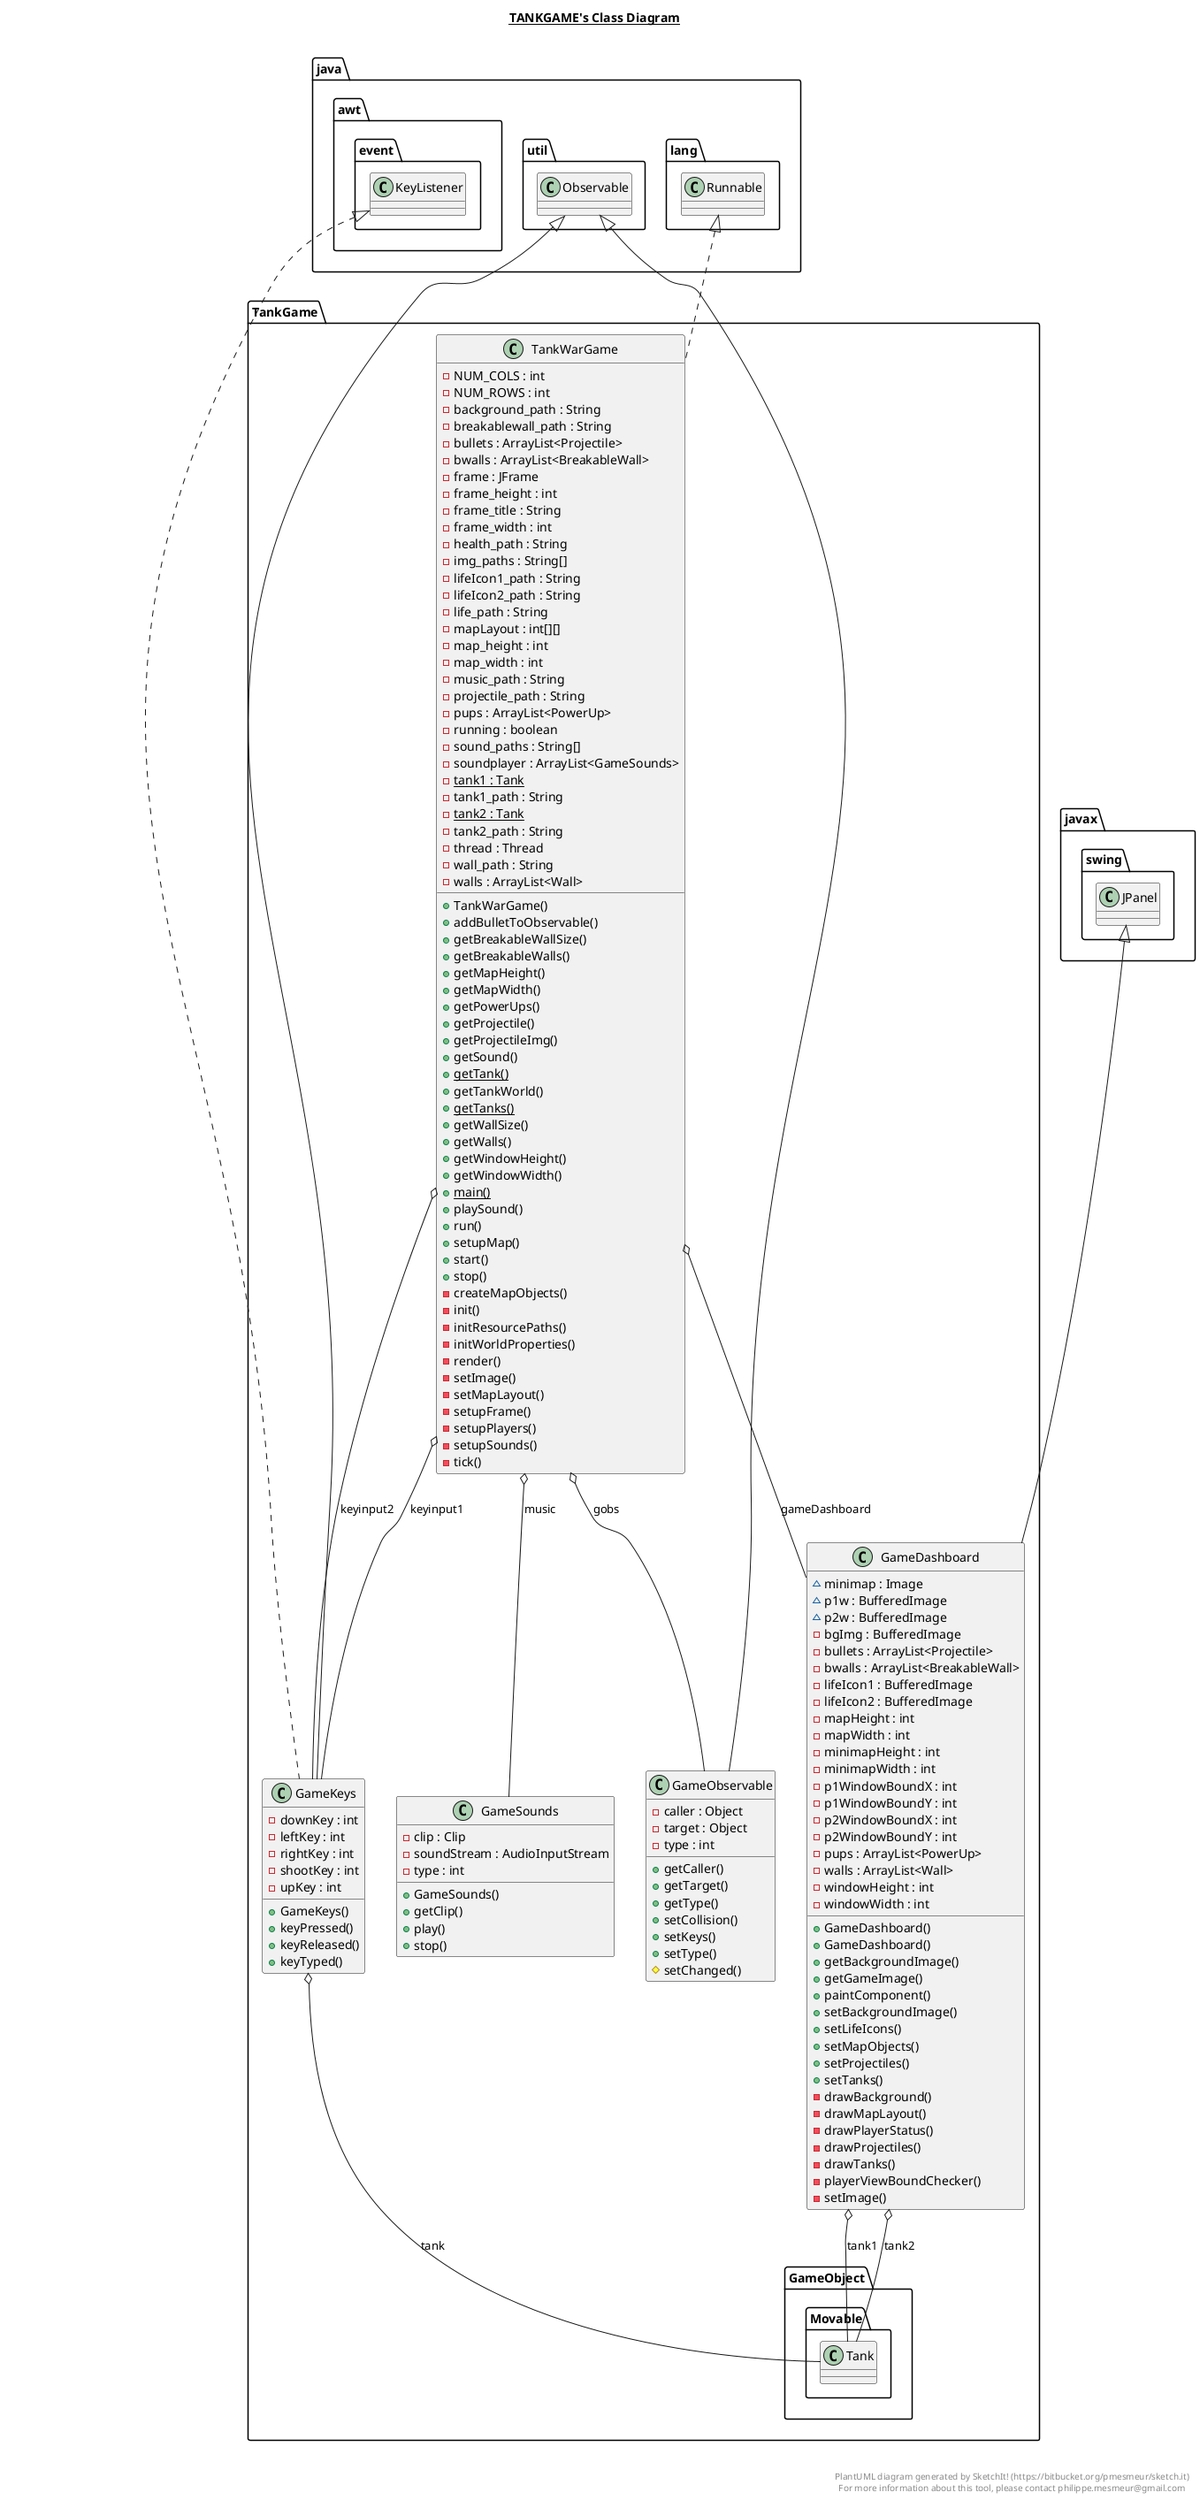 @startuml

title __TANKGAME's Class Diagram__\n

  namespace TankGame {
    class TankGame.GameDashboard {
        ~ minimap : Image
        ~ p1w : BufferedImage
        ~ p2w : BufferedImage
        - bgImg : BufferedImage
        - bullets : ArrayList<Projectile>
        - bwalls : ArrayList<BreakableWall>
        - lifeIcon1 : BufferedImage
        - lifeIcon2 : BufferedImage
        - mapHeight : int
        - mapWidth : int
        - minimapHeight : int
        - minimapWidth : int
        - p1WindowBoundX : int
        - p1WindowBoundY : int
        - p2WindowBoundX : int
        - p2WindowBoundY : int
        - pups : ArrayList<PowerUp>
        - walls : ArrayList<Wall>
        - windowHeight : int
        - windowWidth : int
        + GameDashboard()
        + GameDashboard()
        + getBackgroundImage()
        + getGameImage()
        + paintComponent()
        + setBackgroundImage()
        + setLifeIcons()
        + setMapObjects()
        + setProjectiles()
        + setTanks()
        - drawBackground()
        - drawMapLayout()
        - drawPlayerStatus()
        - drawProjectiles()
        - drawTanks()
        - playerViewBoundChecker()
        - setImage()
    }
  }
  

  namespace TankGame {
    class TankGame.GameKeys {
        - downKey : int
        - leftKey : int
        - rightKey : int
        - shootKey : int
        - upKey : int
        + GameKeys()
        + keyPressed()
        + keyReleased()
        + keyTyped()
    }
  }
  

  namespace TankGame {
    class TankGame.GameObservable {
        - caller : Object
        - target : Object
        - type : int
        + getCaller()
        + getTarget()
        + getType()
        + setCollision()
        + setKeys()
        + setType()
        # setChanged()
    }
  }
  

  namespace TankGame {
    class TankGame.GameSounds {
        - clip : Clip
        - soundStream : AudioInputStream
        - type : int
        + GameSounds()
        + getClip()
        + play()
        + stop()
    }
  }
  

  namespace TankGame {
    class TankGame.TankWarGame {
        - NUM_COLS : int
        - NUM_ROWS : int
        - background_path : String
        - breakablewall_path : String
        - bullets : ArrayList<Projectile>
        - bwalls : ArrayList<BreakableWall>
        - frame : JFrame
        - frame_height : int
        - frame_title : String
        - frame_width : int
        - health_path : String
        - img_paths : String[]
        - lifeIcon1_path : String
        - lifeIcon2_path : String
        - life_path : String
        - mapLayout : int[][]
        - map_height : int
        - map_width : int
        - music_path : String
        - projectile_path : String
        - pups : ArrayList<PowerUp>
        - running : boolean
        - sound_paths : String[]
        - soundplayer : ArrayList<GameSounds>
        {static} - tank1 : Tank
        - tank1_path : String
        {static} - tank2 : Tank
        - tank2_path : String
        - thread : Thread
        - wall_path : String
        - walls : ArrayList<Wall>
        + TankWarGame()
        + addBulletToObservable()
        + getBreakableWallSize()
        + getBreakableWalls()
        + getMapHeight()
        + getMapWidth()
        + getPowerUps()
        + getProjectile()
        + getProjectileImg()
        + getSound()
        {static} + getTank()
        + getTankWorld()
        {static} + getTanks()
        + getWallSize()
        + getWalls()
        + getWindowHeight()
        + getWindowWidth()
        {static} + main()
        + playSound()
        + run()
        + setupMap()
        + start()
        + stop()
        - createMapObjects()
        - init()
        - initResourcePaths()
        - initWorldProperties()
        - render()
        - setImage()
        - setMapLayout()
        - setupFrame()
        - setupPlayers()
        - setupSounds()
        - tick()
    }
  }
  

  TankGame.GameDashboard -up-|> javax.swing.JPanel
  TankGame.GameDashboard o-- TankGame.GameObject.Movable.Tank : tank1
  TankGame.GameDashboard o-- TankGame.GameObject.Movable.Tank : tank2
  TankGame.GameKeys .up.|> java.awt.event.KeyListener
  TankGame.GameKeys -up-|> java.util.Observable
  TankGame.GameKeys o-- TankGame.GameObject.Movable.Tank : tank
  TankGame.GameObservable -up-|> java.util.Observable
  TankGame.TankWarGame .up.|> java.lang.Runnable
  TankGame.TankWarGame o-- TankGame.GameDashboard : gameDashboard
  TankGame.TankWarGame o-- TankGame.GameObservable : gobs
  TankGame.TankWarGame o-- TankGame.GameKeys : keyinput1
  TankGame.TankWarGame o-- TankGame.GameKeys : keyinput2
  TankGame.TankWarGame o-- TankGame.GameSounds : music


right footer


PlantUML diagram generated by SketchIt! (https://bitbucket.org/pmesmeur/sketch.it)
For more information about this tool, please contact philippe.mesmeur@gmail.com
endfooter

@enduml
